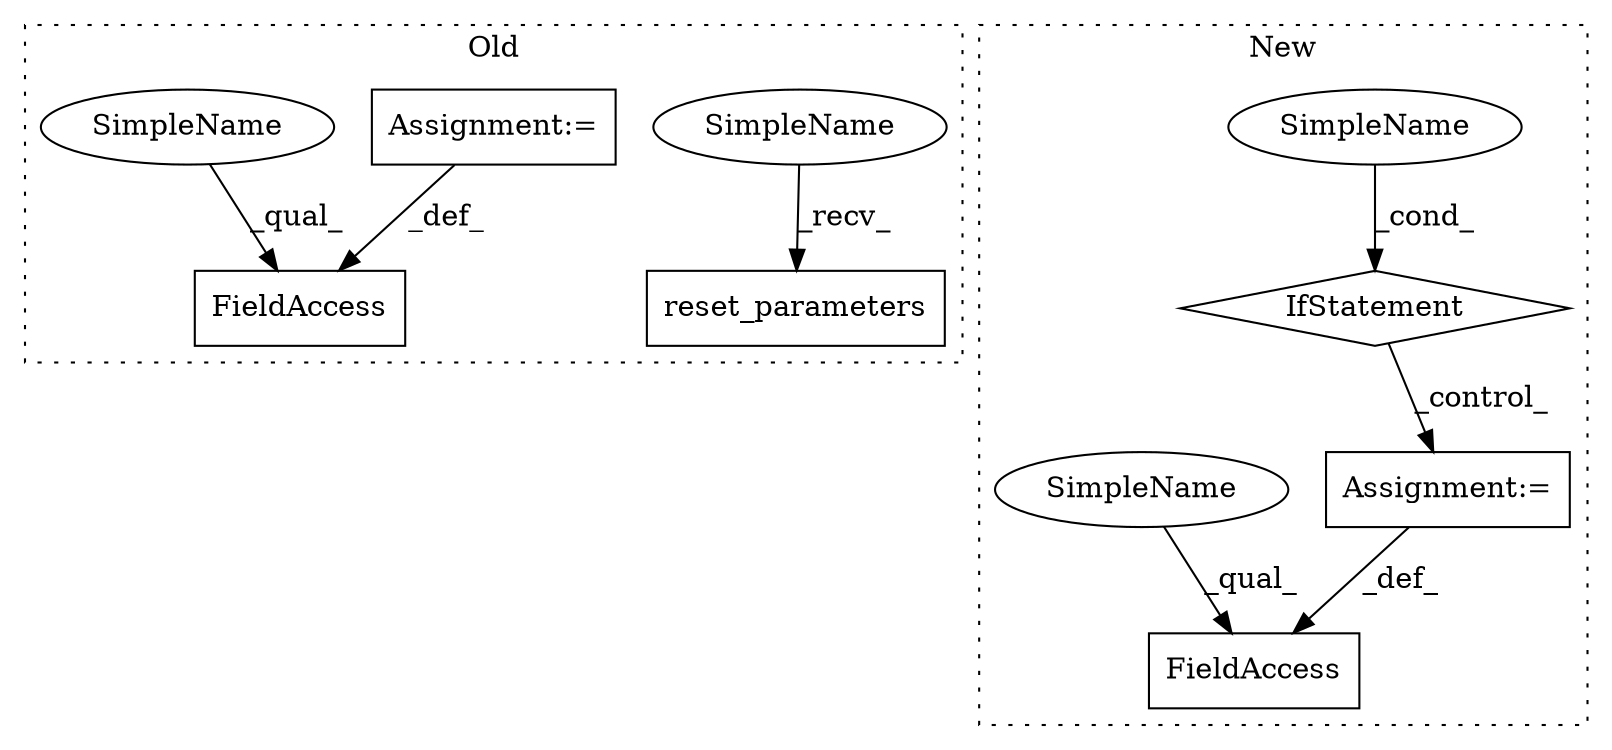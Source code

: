 digraph G {
subgraph cluster0 {
1 [label="reset_parameters" a="32" s="1034" l="18" shape="box"];
6 [label="FieldAccess" a="22" s="965" l="13" shape="box"];
7 [label="Assignment:=" a="7" s="978" l="1" shape="box"];
8 [label="SimpleName" a="42" s="1029" l="4" shape="ellipse"];
9 [label="SimpleName" a="42" s="965" l="4" shape="ellipse"];
label = "Old";
style="dotted";
}
subgraph cluster1 {
2 [label="IfStatement" a="25" s="755,765" l="4,2" shape="diamond"];
3 [label="Assignment:=" a="7" s="961" l="1" shape="box"];
4 [label="SimpleName" a="42" s="759" l="6" shape="ellipse"];
5 [label="FieldAccess" a="22" s="950" l="11" shape="box"];
10 [label="SimpleName" a="42" s="950" l="4" shape="ellipse"];
label = "New";
style="dotted";
}
2 -> 3 [label="_control_"];
3 -> 5 [label="_def_"];
4 -> 2 [label="_cond_"];
7 -> 6 [label="_def_"];
8 -> 1 [label="_recv_"];
9 -> 6 [label="_qual_"];
10 -> 5 [label="_qual_"];
}
